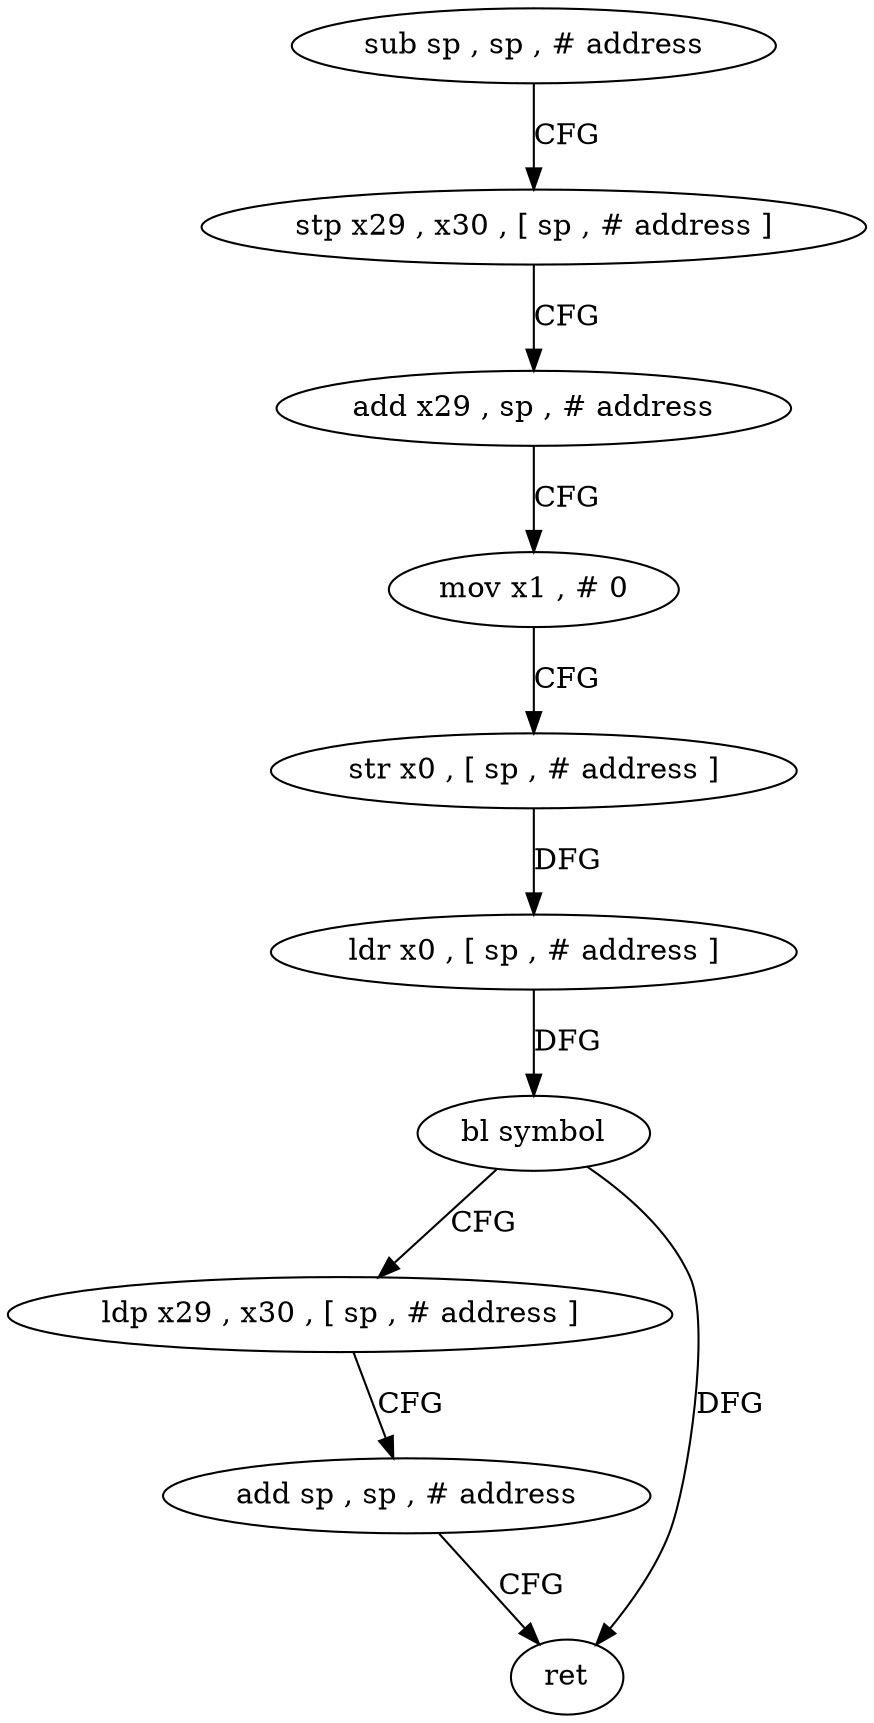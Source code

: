 digraph "func" {
"249304" [label = "sub sp , sp , # address" ]
"249308" [label = "stp x29 , x30 , [ sp , # address ]" ]
"249312" [label = "add x29 , sp , # address" ]
"249316" [label = "mov x1 , # 0" ]
"249320" [label = "str x0 , [ sp , # address ]" ]
"249324" [label = "ldr x0 , [ sp , # address ]" ]
"249328" [label = "bl symbol" ]
"249332" [label = "ldp x29 , x30 , [ sp , # address ]" ]
"249336" [label = "add sp , sp , # address" ]
"249340" [label = "ret" ]
"249304" -> "249308" [ label = "CFG" ]
"249308" -> "249312" [ label = "CFG" ]
"249312" -> "249316" [ label = "CFG" ]
"249316" -> "249320" [ label = "CFG" ]
"249320" -> "249324" [ label = "DFG" ]
"249324" -> "249328" [ label = "DFG" ]
"249328" -> "249332" [ label = "CFG" ]
"249328" -> "249340" [ label = "DFG" ]
"249332" -> "249336" [ label = "CFG" ]
"249336" -> "249340" [ label = "CFG" ]
}
